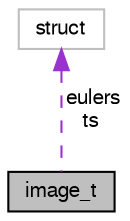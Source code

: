 digraph "image_t"
{
  edge [fontname="FreeSans",fontsize="10",labelfontname="FreeSans",labelfontsize="10"];
  node [fontname="FreeSans",fontsize="10",shape=record];
  Node1 [label="image_t",height=0.2,width=0.4,color="black", fillcolor="grey75", style="filled", fontcolor="black"];
  Node2 -> Node1 [dir="back",color="darkorchid3",fontsize="10",style="dashed",label=" eulers\nts" ,fontname="FreeSans"];
  Node2 [label="struct",height=0.2,width=0.4,color="grey75", fillcolor="white", style="filled"];
}
